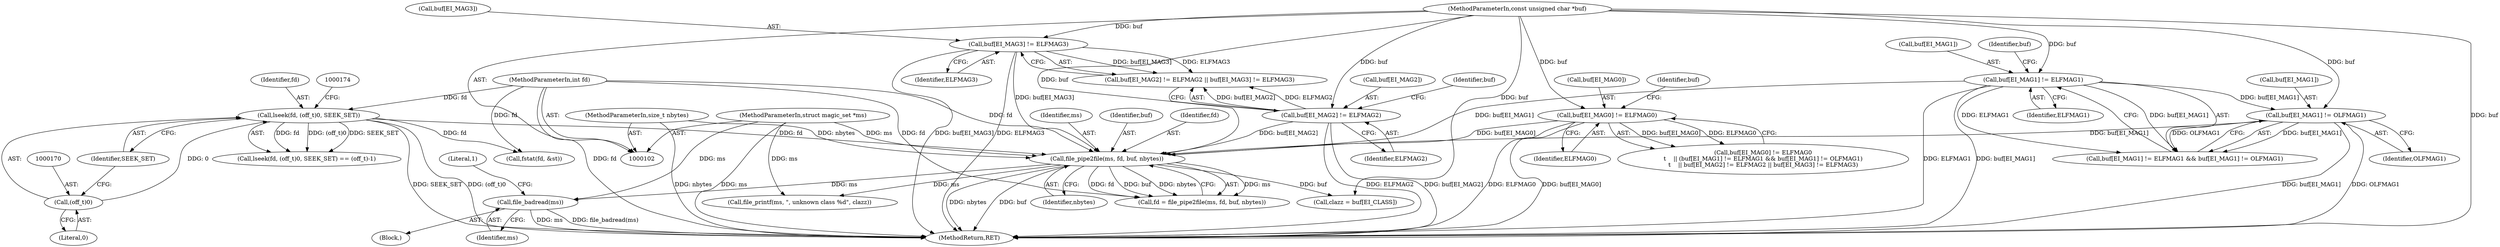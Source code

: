 digraph "0_file_b4c01141e5367f247b84dcaf6aefbb4e741842b8_0@API" {
"1000196" [label="(Call,file_badread(ms))"];
"1000182" [label="(Call,file_pipe2file(ms, fd, buf, nbytes))"];
"1000103" [label="(MethodParameterIn,struct magic_set *ms)"];
"1000167" [label="(Call,lseek(fd, (off_t)0, SEEK_SET))"];
"1000104" [label="(MethodParameterIn,int fd)"];
"1000169" [label="(Call,(off_t)0)"];
"1000141" [label="(Call,buf[EI_MAG1] != ELFMAG1)"];
"1000105" [label="(MethodParameterIn,const unsigned char *buf)"];
"1000157" [label="(Call,buf[EI_MAG3] != ELFMAG3)"];
"1000152" [label="(Call,buf[EI_MAG2] != ELFMAG2)"];
"1000134" [label="(Call,buf[EI_MAG0] != ELFMAG0)"];
"1000146" [label="(Call,buf[EI_MAG1] != OLFMAG1)"];
"1000106" [label="(MethodParameterIn,size_t nbytes)"];
"1000106" [label="(MethodParameterIn,size_t nbytes)"];
"1000197" [label="(Identifier,ms)"];
"1000140" [label="(Call,buf[EI_MAG1] != ELFMAG1 && buf[EI_MAG1] != OLFMAG1)"];
"1000146" [label="(Call,buf[EI_MAG1] != OLFMAG1)"];
"1000219" [label="(Call,file_printf(ms, \", unknown class %d\", clazz))"];
"1000231" [label="(MethodReturn,RET)"];
"1000183" [label="(Identifier,ms)"];
"1000195" [label="(Block,)"];
"1000169" [label="(Call,(off_t)0)"];
"1000200" [label="(Literal,1)"];
"1000180" [label="(Call,fd = file_pipe2file(ms, fd, buf, nbytes))"];
"1000152" [label="(Call,buf[EI_MAG2] != ELFMAG2)"];
"1000166" [label="(Call,lseek(fd, (off_t)0, SEEK_SET) == (off_t)-1)"];
"1000148" [label="(Identifier,buf)"];
"1000206" [label="(Call,clazz = buf[EI_CLASS])"];
"1000147" [label="(Call,buf[EI_MAG1])"];
"1000158" [label="(Call,buf[EI_MAG3])"];
"1000133" [label="(Call,buf[EI_MAG0] != ELFMAG0\n\t    || (buf[EI_MAG1] != ELFMAG1 && buf[EI_MAG1] != OLFMAG1)\n\t    || buf[EI_MAG2] != ELFMAG2 || buf[EI_MAG3] != ELFMAG3)"];
"1000186" [label="(Identifier,nbytes)"];
"1000103" [label="(MethodParameterIn,struct magic_set *ms)"];
"1000151" [label="(Call,buf[EI_MAG2] != ELFMAG2 || buf[EI_MAG3] != ELFMAG3)"];
"1000171" [label="(Literal,0)"];
"1000150" [label="(Identifier,OLFMAG1)"];
"1000138" [label="(Identifier,ELFMAG0)"];
"1000167" [label="(Call,lseek(fd, (off_t)0, SEEK_SET))"];
"1000153" [label="(Call,buf[EI_MAG2])"];
"1000143" [label="(Identifier,buf)"];
"1000185" [label="(Identifier,buf)"];
"1000142" [label="(Call,buf[EI_MAG1])"];
"1000105" [label="(MethodParameterIn,const unsigned char *buf)"];
"1000104" [label="(MethodParameterIn,int fd)"];
"1000135" [label="(Call,buf[EI_MAG0])"];
"1000157" [label="(Call,buf[EI_MAG3] != ELFMAG3)"];
"1000134" [label="(Call,buf[EI_MAG0] != ELFMAG0)"];
"1000161" [label="(Identifier,ELFMAG3)"];
"1000156" [label="(Identifier,ELFMAG2)"];
"1000196" [label="(Call,file_badread(ms))"];
"1000184" [label="(Identifier,fd)"];
"1000189" [label="(Call,fstat(fd, &st))"];
"1000141" [label="(Call,buf[EI_MAG1] != ELFMAG1)"];
"1000168" [label="(Identifier,fd)"];
"1000159" [label="(Identifier,buf)"];
"1000182" [label="(Call,file_pipe2file(ms, fd, buf, nbytes))"];
"1000172" [label="(Identifier,SEEK_SET)"];
"1000145" [label="(Identifier,ELFMAG1)"];
"1000196" -> "1000195"  [label="AST: "];
"1000196" -> "1000197"  [label="CFG: "];
"1000197" -> "1000196"  [label="AST: "];
"1000200" -> "1000196"  [label="CFG: "];
"1000196" -> "1000231"  [label="DDG: ms"];
"1000196" -> "1000231"  [label="DDG: file_badread(ms)"];
"1000182" -> "1000196"  [label="DDG: ms"];
"1000103" -> "1000196"  [label="DDG: ms"];
"1000182" -> "1000180"  [label="AST: "];
"1000182" -> "1000186"  [label="CFG: "];
"1000183" -> "1000182"  [label="AST: "];
"1000184" -> "1000182"  [label="AST: "];
"1000185" -> "1000182"  [label="AST: "];
"1000186" -> "1000182"  [label="AST: "];
"1000180" -> "1000182"  [label="CFG: "];
"1000182" -> "1000231"  [label="DDG: nbytes"];
"1000182" -> "1000231"  [label="DDG: buf"];
"1000182" -> "1000180"  [label="DDG: ms"];
"1000182" -> "1000180"  [label="DDG: fd"];
"1000182" -> "1000180"  [label="DDG: buf"];
"1000182" -> "1000180"  [label="DDG: nbytes"];
"1000103" -> "1000182"  [label="DDG: ms"];
"1000167" -> "1000182"  [label="DDG: fd"];
"1000104" -> "1000182"  [label="DDG: fd"];
"1000141" -> "1000182"  [label="DDG: buf[EI_MAG1]"];
"1000157" -> "1000182"  [label="DDG: buf[EI_MAG3]"];
"1000152" -> "1000182"  [label="DDG: buf[EI_MAG2]"];
"1000134" -> "1000182"  [label="DDG: buf[EI_MAG0]"];
"1000146" -> "1000182"  [label="DDG: buf[EI_MAG1]"];
"1000105" -> "1000182"  [label="DDG: buf"];
"1000106" -> "1000182"  [label="DDG: nbytes"];
"1000182" -> "1000206"  [label="DDG: buf"];
"1000182" -> "1000219"  [label="DDG: ms"];
"1000103" -> "1000102"  [label="AST: "];
"1000103" -> "1000231"  [label="DDG: ms"];
"1000103" -> "1000219"  [label="DDG: ms"];
"1000167" -> "1000166"  [label="AST: "];
"1000167" -> "1000172"  [label="CFG: "];
"1000168" -> "1000167"  [label="AST: "];
"1000169" -> "1000167"  [label="AST: "];
"1000172" -> "1000167"  [label="AST: "];
"1000174" -> "1000167"  [label="CFG: "];
"1000167" -> "1000231"  [label="DDG: SEEK_SET"];
"1000167" -> "1000231"  [label="DDG: (off_t)0"];
"1000167" -> "1000166"  [label="DDG: fd"];
"1000167" -> "1000166"  [label="DDG: (off_t)0"];
"1000167" -> "1000166"  [label="DDG: SEEK_SET"];
"1000104" -> "1000167"  [label="DDG: fd"];
"1000169" -> "1000167"  [label="DDG: 0"];
"1000167" -> "1000189"  [label="DDG: fd"];
"1000104" -> "1000102"  [label="AST: "];
"1000104" -> "1000231"  [label="DDG: fd"];
"1000104" -> "1000180"  [label="DDG: fd"];
"1000104" -> "1000189"  [label="DDG: fd"];
"1000169" -> "1000171"  [label="CFG: "];
"1000170" -> "1000169"  [label="AST: "];
"1000171" -> "1000169"  [label="AST: "];
"1000172" -> "1000169"  [label="CFG: "];
"1000141" -> "1000140"  [label="AST: "];
"1000141" -> "1000145"  [label="CFG: "];
"1000142" -> "1000141"  [label="AST: "];
"1000145" -> "1000141"  [label="AST: "];
"1000148" -> "1000141"  [label="CFG: "];
"1000140" -> "1000141"  [label="CFG: "];
"1000141" -> "1000231"  [label="DDG: buf[EI_MAG1]"];
"1000141" -> "1000231"  [label="DDG: ELFMAG1"];
"1000141" -> "1000140"  [label="DDG: buf[EI_MAG1]"];
"1000141" -> "1000140"  [label="DDG: ELFMAG1"];
"1000105" -> "1000141"  [label="DDG: buf"];
"1000141" -> "1000146"  [label="DDG: buf[EI_MAG1]"];
"1000105" -> "1000102"  [label="AST: "];
"1000105" -> "1000231"  [label="DDG: buf"];
"1000105" -> "1000134"  [label="DDG: buf"];
"1000105" -> "1000146"  [label="DDG: buf"];
"1000105" -> "1000152"  [label="DDG: buf"];
"1000105" -> "1000157"  [label="DDG: buf"];
"1000105" -> "1000206"  [label="DDG: buf"];
"1000157" -> "1000151"  [label="AST: "];
"1000157" -> "1000161"  [label="CFG: "];
"1000158" -> "1000157"  [label="AST: "];
"1000161" -> "1000157"  [label="AST: "];
"1000151" -> "1000157"  [label="CFG: "];
"1000157" -> "1000231"  [label="DDG: buf[EI_MAG3]"];
"1000157" -> "1000231"  [label="DDG: ELFMAG3"];
"1000157" -> "1000151"  [label="DDG: buf[EI_MAG3]"];
"1000157" -> "1000151"  [label="DDG: ELFMAG3"];
"1000152" -> "1000151"  [label="AST: "];
"1000152" -> "1000156"  [label="CFG: "];
"1000153" -> "1000152"  [label="AST: "];
"1000156" -> "1000152"  [label="AST: "];
"1000159" -> "1000152"  [label="CFG: "];
"1000151" -> "1000152"  [label="CFG: "];
"1000152" -> "1000231"  [label="DDG: buf[EI_MAG2]"];
"1000152" -> "1000231"  [label="DDG: ELFMAG2"];
"1000152" -> "1000151"  [label="DDG: buf[EI_MAG2]"];
"1000152" -> "1000151"  [label="DDG: ELFMAG2"];
"1000134" -> "1000133"  [label="AST: "];
"1000134" -> "1000138"  [label="CFG: "];
"1000135" -> "1000134"  [label="AST: "];
"1000138" -> "1000134"  [label="AST: "];
"1000143" -> "1000134"  [label="CFG: "];
"1000133" -> "1000134"  [label="CFG: "];
"1000134" -> "1000231"  [label="DDG: buf[EI_MAG0]"];
"1000134" -> "1000231"  [label="DDG: ELFMAG0"];
"1000134" -> "1000133"  [label="DDG: buf[EI_MAG0]"];
"1000134" -> "1000133"  [label="DDG: ELFMAG0"];
"1000146" -> "1000140"  [label="AST: "];
"1000146" -> "1000150"  [label="CFG: "];
"1000147" -> "1000146"  [label="AST: "];
"1000150" -> "1000146"  [label="AST: "];
"1000140" -> "1000146"  [label="CFG: "];
"1000146" -> "1000231"  [label="DDG: OLFMAG1"];
"1000146" -> "1000231"  [label="DDG: buf[EI_MAG1]"];
"1000146" -> "1000140"  [label="DDG: buf[EI_MAG1]"];
"1000146" -> "1000140"  [label="DDG: OLFMAG1"];
"1000106" -> "1000102"  [label="AST: "];
"1000106" -> "1000231"  [label="DDG: nbytes"];
}
